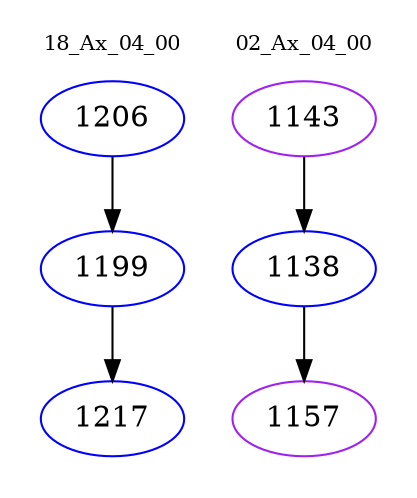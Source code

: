 digraph{
subgraph cluster_0 {
color = white
label = "18_Ax_04_00";
fontsize=10;
T0_1206 [label="1206", color="blue"]
T0_1206 -> T0_1199 [color="black"]
T0_1199 [label="1199", color="blue"]
T0_1199 -> T0_1217 [color="black"]
T0_1217 [label="1217", color="blue"]
}
subgraph cluster_1 {
color = white
label = "02_Ax_04_00";
fontsize=10;
T1_1143 [label="1143", color="purple"]
T1_1143 -> T1_1138 [color="black"]
T1_1138 [label="1138", color="blue"]
T1_1138 -> T1_1157 [color="black"]
T1_1157 [label="1157", color="purple"]
}
}
